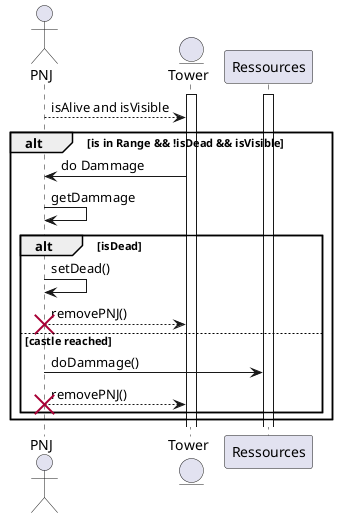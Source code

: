 @startuml
actor PNJ
entity Tower
activate Tower
activate Ressources
PNJ --> Tower: isAlive and isVisible
alt is in Range && !isDead && isVisible
    Tower -> PNJ: do Dammage
    PNJ -> PNJ : getDammage
    alt isDead
        PNJ -> PNJ: setDead()
        PNJ --> Tower: removePNJ()
        destroy PNJ
    else castle reached
        PNJ -> Ressources: doDammage()
        PNJ --> Tower: removePNJ()
        destroy PNJ
    end
end

@enduml